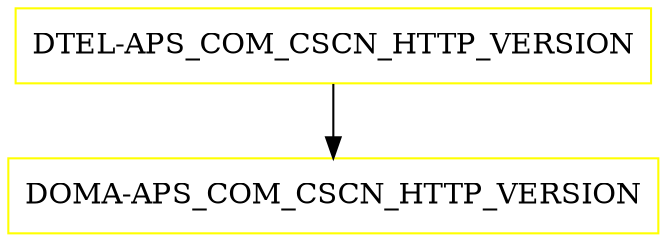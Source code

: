 digraph G {
  "DTEL-APS_COM_CSCN_HTTP_VERSION" [shape=box,color=yellow];
  "DOMA-APS_COM_CSCN_HTTP_VERSION" [shape=box,color=yellow,URL="./DOMA_APS_COM_CSCN_HTTP_VERSION.html"];
  "DTEL-APS_COM_CSCN_HTTP_VERSION" -> "DOMA-APS_COM_CSCN_HTTP_VERSION";
}
